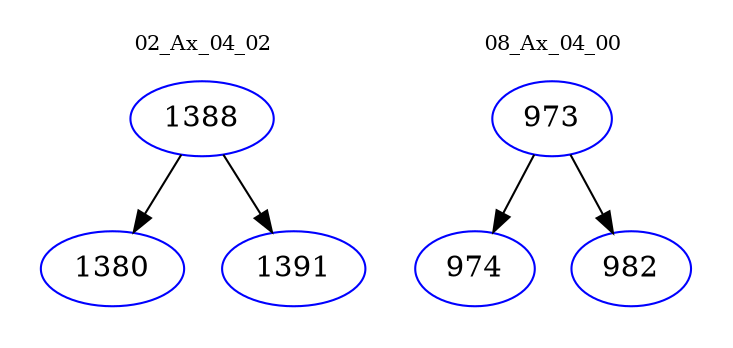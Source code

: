 digraph{
subgraph cluster_0 {
color = white
label = "02_Ax_04_02";
fontsize=10;
T0_1388 [label="1388", color="blue"]
T0_1388 -> T0_1380 [color="black"]
T0_1380 [label="1380", color="blue"]
T0_1388 -> T0_1391 [color="black"]
T0_1391 [label="1391", color="blue"]
}
subgraph cluster_1 {
color = white
label = "08_Ax_04_00";
fontsize=10;
T1_973 [label="973", color="blue"]
T1_973 -> T1_974 [color="black"]
T1_974 [label="974", color="blue"]
T1_973 -> T1_982 [color="black"]
T1_982 [label="982", color="blue"]
}
}
